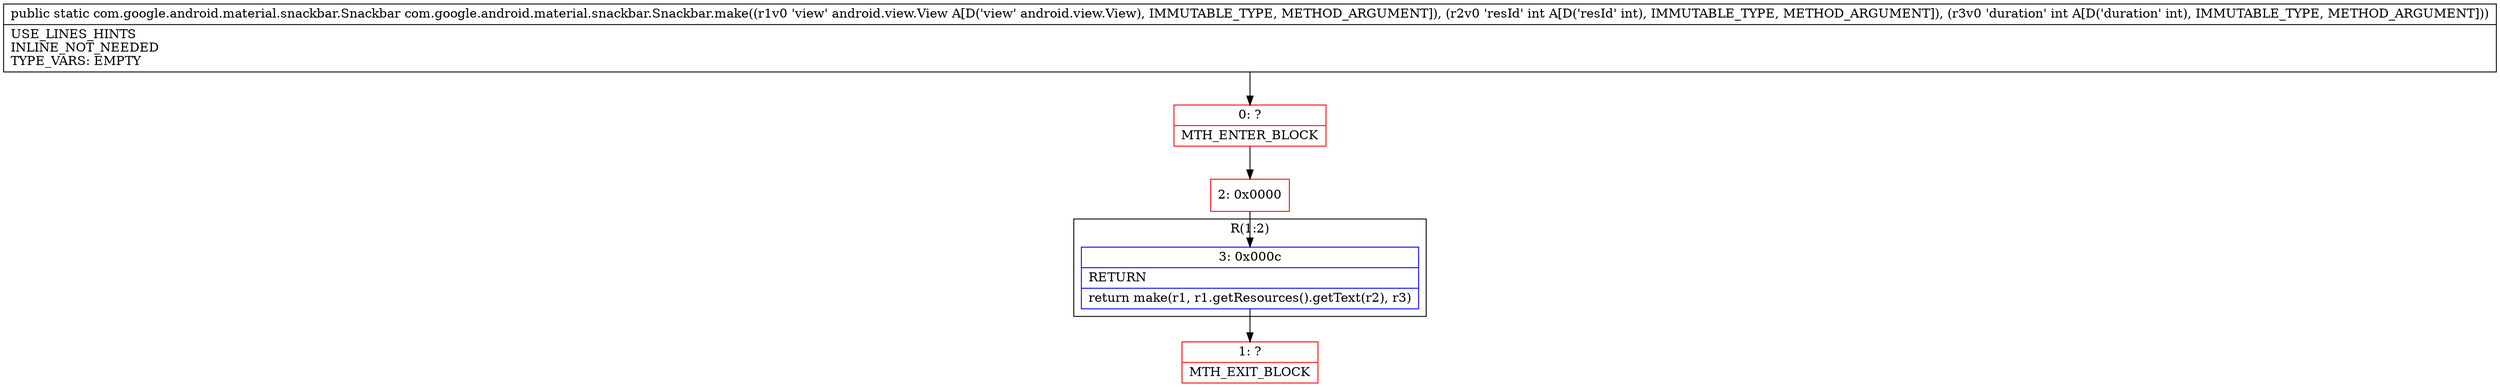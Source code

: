 digraph "CFG forcom.google.android.material.snackbar.Snackbar.make(Landroid\/view\/View;II)Lcom\/google\/android\/material\/snackbar\/Snackbar;" {
subgraph cluster_Region_1683858950 {
label = "R(1:2)";
node [shape=record,color=blue];
Node_3 [shape=record,label="{3\:\ 0x000c|RETURN\l|return make(r1, r1.getResources().getText(r2), r3)\l}"];
}
Node_0 [shape=record,color=red,label="{0\:\ ?|MTH_ENTER_BLOCK\l}"];
Node_2 [shape=record,color=red,label="{2\:\ 0x0000}"];
Node_1 [shape=record,color=red,label="{1\:\ ?|MTH_EXIT_BLOCK\l}"];
MethodNode[shape=record,label="{public static com.google.android.material.snackbar.Snackbar com.google.android.material.snackbar.Snackbar.make((r1v0 'view' android.view.View A[D('view' android.view.View), IMMUTABLE_TYPE, METHOD_ARGUMENT]), (r2v0 'resId' int A[D('resId' int), IMMUTABLE_TYPE, METHOD_ARGUMENT]), (r3v0 'duration' int A[D('duration' int), IMMUTABLE_TYPE, METHOD_ARGUMENT]))  | USE_LINES_HINTS\lINLINE_NOT_NEEDED\lTYPE_VARS: EMPTY\l}"];
MethodNode -> Node_0;Node_3 -> Node_1;
Node_0 -> Node_2;
Node_2 -> Node_3;
}

